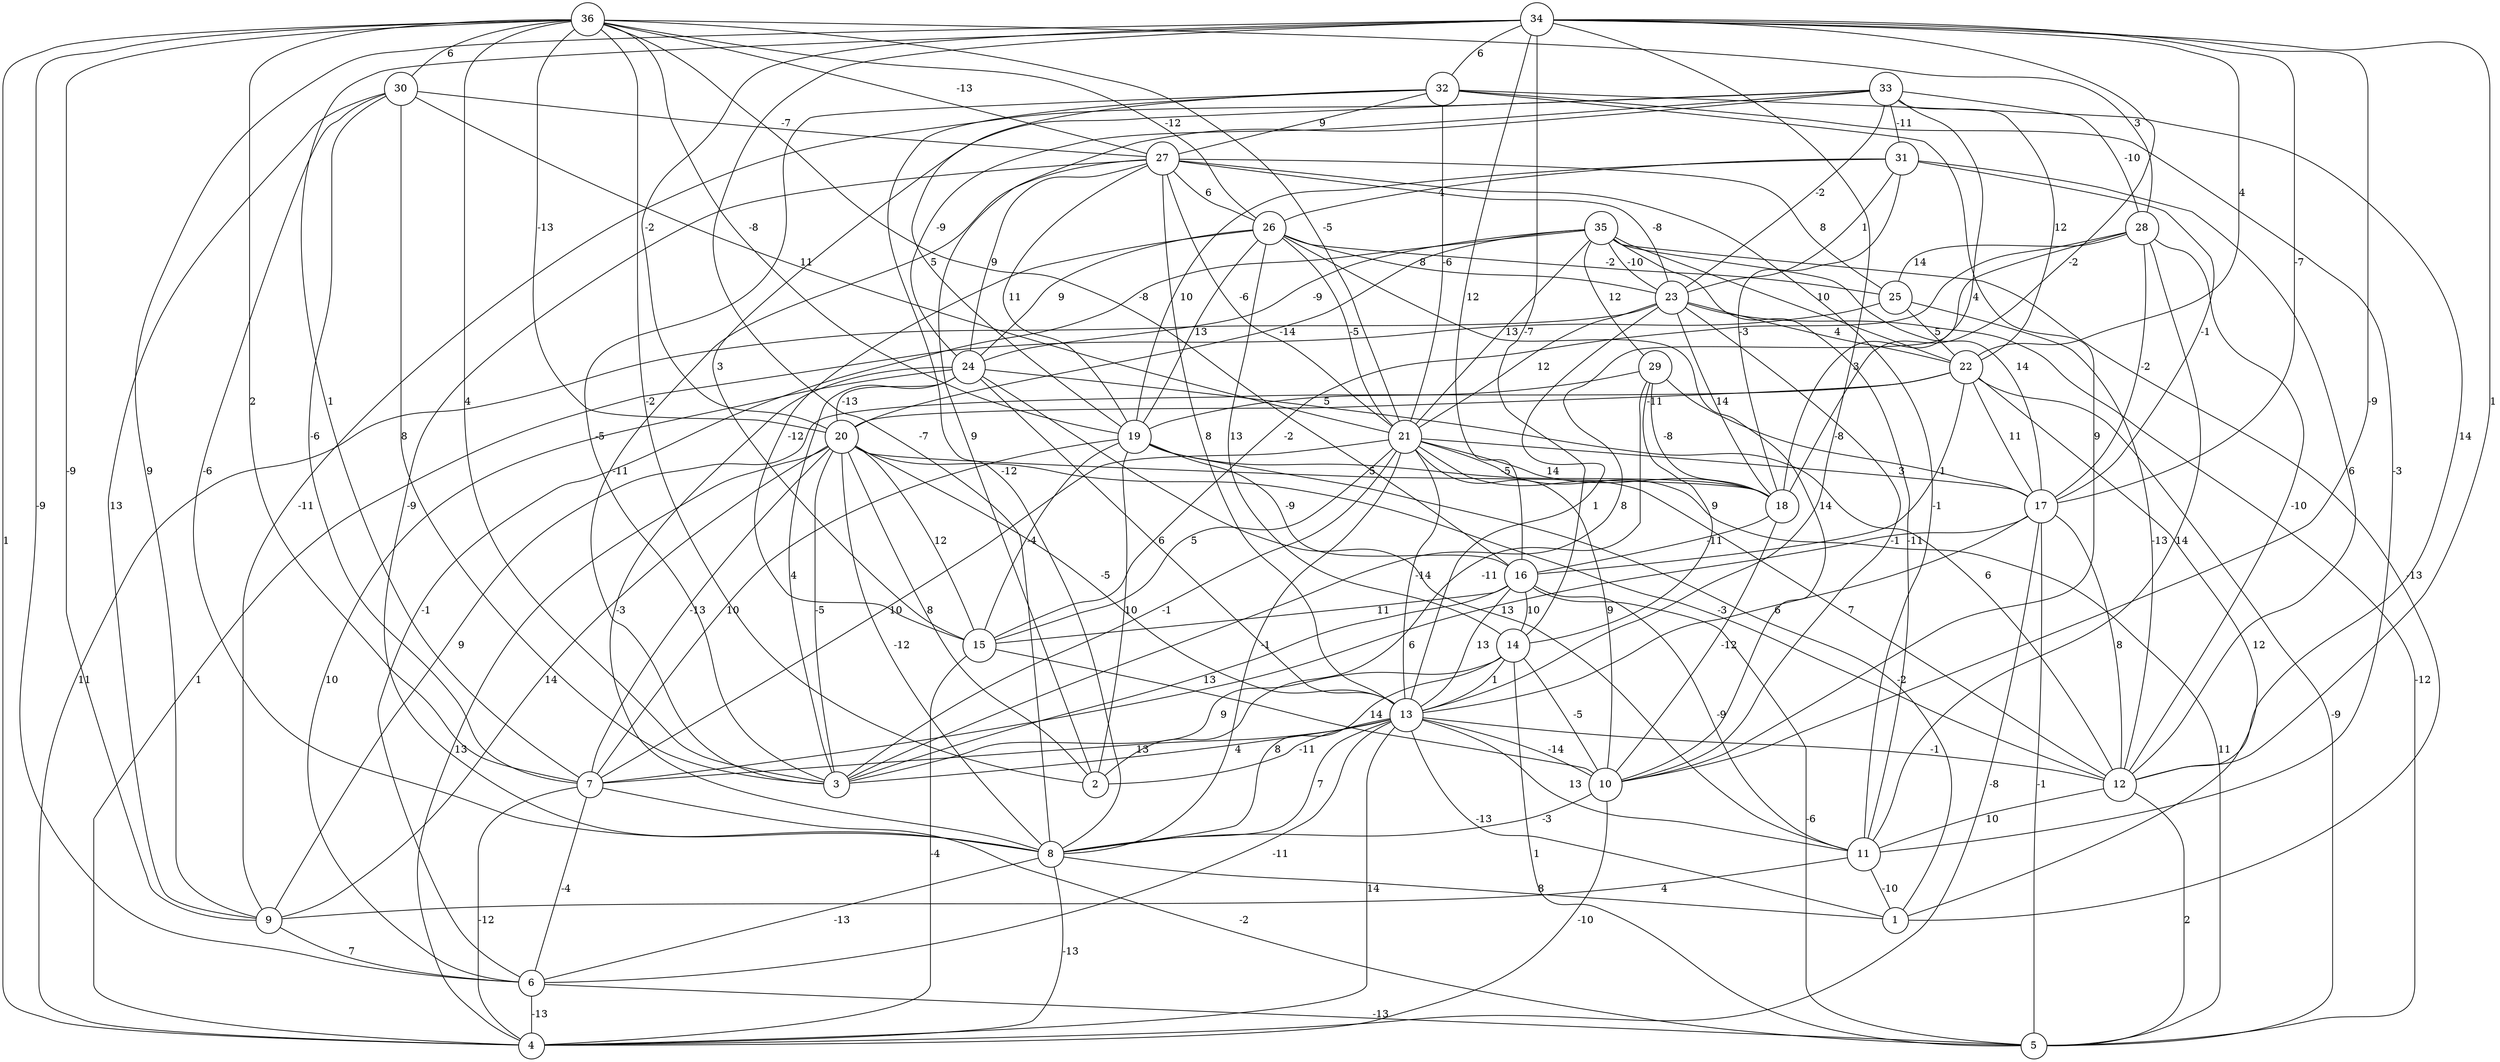 graph { 
	 fontname="Helvetica,Arial,sans-serif" 
	 node [shape = circle]; 
	 36 -- 2 [label = "-2"];
	 36 -- 3 [label = "4"];
	 36 -- 4 [label = "1"];
	 36 -- 6 [label = "-9"];
	 36 -- 7 [label = "2"];
	 36 -- 9 [label = "-9"];
	 36 -- 16 [label = "-8"];
	 36 -- 19 [label = "-8"];
	 36 -- 20 [label = "-13"];
	 36 -- 21 [label = "-5"];
	 36 -- 26 [label = "-12"];
	 36 -- 27 [label = "-13"];
	 36 -- 28 [label = "3"];
	 36 -- 30 [label = "6"];
	 35 -- 1 [label = "-13"];
	 35 -- 6 [label = "-1"];
	 35 -- 11 [label = "-11"];
	 35 -- 17 [label = "14"];
	 35 -- 20 [label = "-14"];
	 35 -- 21 [label = "13"];
	 35 -- 22 [label = "10"];
	 35 -- 23 [label = "-10"];
	 35 -- 24 [label = "-9"];
	 35 -- 29 [label = "12"];
	 34 -- 7 [label = "1"];
	 34 -- 8 [label = "-7"];
	 34 -- 9 [label = "9"];
	 34 -- 10 [label = "-9"];
	 34 -- 12 [label = "1"];
	 34 -- 13 [label = "3"];
	 34 -- 14 [label = "-7"];
	 34 -- 16 [label = "12"];
	 34 -- 17 [label = "-7"];
	 34 -- 18 [label = "-2"];
	 34 -- 20 [label = "-2"];
	 34 -- 22 [label = "4"];
	 34 -- 32 [label = "6"];
	 33 -- 2 [label = "9"];
	 33 -- 9 [label = "-11"];
	 33 -- 15 [label = "3"];
	 33 -- 18 [label = "4"];
	 33 -- 22 [label = "12"];
	 33 -- 23 [label = "-2"];
	 33 -- 24 [label = "-9"];
	 33 -- 28 [label = "-10"];
	 33 -- 31 [label = "-11"];
	 32 -- 3 [label = "-5"];
	 32 -- 8 [label = "-12"];
	 32 -- 10 [label = "9"];
	 32 -- 11 [label = "-3"];
	 32 -- 12 [label = "14"];
	 32 -- 19 [label = "5"];
	 32 -- 21 [label = "-6"];
	 32 -- 27 [label = "9"];
	 31 -- 12 [label = "6"];
	 31 -- 17 [label = "-1"];
	 31 -- 18 [label = "-3"];
	 31 -- 19 [label = "10"];
	 31 -- 23 [label = "1"];
	 31 -- 26 [label = "4"];
	 30 -- 3 [label = "8"];
	 30 -- 7 [label = "-6"];
	 30 -- 8 [label = "-6"];
	 30 -- 9 [label = "13"];
	 30 -- 21 [label = "11"];
	 30 -- 27 [label = "-7"];
	 29 -- 2 [label = "-11"];
	 29 -- 14 [label = "9"];
	 29 -- 17 [label = "-8"];
	 29 -- 18 [label = "-8"];
	 29 -- 19 [label = "5"];
	 28 -- 3 [label = "8"];
	 28 -- 11 [label = "14"];
	 28 -- 12 [label = "-10"];
	 28 -- 15 [label = "-2"];
	 28 -- 17 [label = "-2"];
	 28 -- 25 [label = "14"];
	 27 -- 3 [label = "-11"];
	 27 -- 8 [label = "-9"];
	 27 -- 11 [label = "-1"];
	 27 -- 13 [label = "8"];
	 27 -- 19 [label = "11"];
	 27 -- 21 [label = "-6"];
	 27 -- 23 [label = "-8"];
	 27 -- 24 [label = "9"];
	 27 -- 25 [label = "8"];
	 27 -- 26 [label = "6"];
	 26 -- 10 [label = "14"];
	 26 -- 14 [label = "13"];
	 26 -- 15 [label = "-12"];
	 26 -- 19 [label = "13"];
	 26 -- 21 [label = "-5"];
	 26 -- 23 [label = "8"];
	 26 -- 24 [label = "9"];
	 26 -- 25 [label = "-2"];
	 25 -- 4 [label = "1"];
	 25 -- 12 [label = "-13"];
	 25 -- 22 [label = "5"];
	 24 -- 3 [label = "4"];
	 24 -- 6 [label = "10"];
	 24 -- 8 [label = "-3"];
	 24 -- 11 [label = "13"];
	 24 -- 12 [label = "6"];
	 24 -- 13 [label = "6"];
	 24 -- 20 [label = "-13"];
	 23 -- 4 [label = "11"];
	 23 -- 5 [label = "-12"];
	 23 -- 10 [label = "-1"];
	 23 -- 13 [label = "1"];
	 23 -- 18 [label = "14"];
	 23 -- 21 [label = "12"];
	 23 -- 22 [label = "4"];
	 22 -- 1 [label = "12"];
	 22 -- 5 [label = "-9"];
	 22 -- 9 [label = "9"];
	 22 -- 16 [label = "1"];
	 22 -- 17 [label = "11"];
	 22 -- 20 [label = "-11"];
	 21 -- 3 [label = "-1"];
	 21 -- 5 [label = "11"];
	 21 -- 7 [label = "10"];
	 21 -- 8 [label = "-1"];
	 21 -- 10 [label = "9"];
	 21 -- 12 [label = "7"];
	 21 -- 13 [label = "-14"];
	 21 -- 15 [label = "5"];
	 21 -- 17 [label = "3"];
	 21 -- 18 [label = "14"];
	 20 -- 2 [label = "8"];
	 20 -- 3 [label = "-5"];
	 20 -- 4 [label = "13"];
	 20 -- 7 [label = "-13"];
	 20 -- 8 [label = "-12"];
	 20 -- 9 [label = "14"];
	 20 -- 12 [label = "-3"];
	 20 -- 13 [label = "-5"];
	 20 -- 15 [label = "12"];
	 20 -- 18 [label = "5"];
	 19 -- 1 [label = "-2"];
	 19 -- 2 [label = "10"];
	 19 -- 7 [label = "10"];
	 19 -- 15 [label = "-4"];
	 19 -- 16 [label = "-9"];
	 19 -- 18 [label = "-5"];
	 18 -- 10 [label = "-12"];
	 18 -- 16 [label = "-11"];
	 17 -- 4 [label = "-8"];
	 17 -- 5 [label = "-1"];
	 17 -- 7 [label = "6"];
	 17 -- 12 [label = "8"];
	 17 -- 13 [label = "6"];
	 16 -- 3 [label = "13"];
	 16 -- 5 [label = "-6"];
	 16 -- 11 [label = "-9"];
	 16 -- 13 [label = "13"];
	 16 -- 14 [label = "10"];
	 16 -- 15 [label = "11"];
	 15 -- 4 [label = "-4"];
	 15 -- 10 [label = "14"];
	 14 -- 3 [label = "9"];
	 14 -- 5 [label = "1"];
	 14 -- 8 [label = "8"];
	 14 -- 10 [label = "-5"];
	 14 -- 13 [label = "1"];
	 13 -- 1 [label = "-13"];
	 13 -- 2 [label = "-11"];
	 13 -- 3 [label = "4"];
	 13 -- 4 [label = "14"];
	 13 -- 6 [label = "-11"];
	 13 -- 7 [label = "13"];
	 13 -- 8 [label = "7"];
	 13 -- 10 [label = "-14"];
	 13 -- 11 [label = "13"];
	 13 -- 12 [label = "-1"];
	 12 -- 5 [label = "2"];
	 12 -- 11 [label = "10"];
	 11 -- 1 [label = "-10"];
	 11 -- 9 [label = "4"];
	 10 -- 4 [label = "-10"];
	 10 -- 8 [label = "-3"];
	 9 -- 6 [label = "7"];
	 8 -- 1 [label = "8"];
	 8 -- 4 [label = "-13"];
	 8 -- 6 [label = "-13"];
	 7 -- 4 [label = "-12"];
	 7 -- 5 [label = "-2"];
	 7 -- 6 [label = "-4"];
	 6 -- 4 [label = "-13"];
	 6 -- 5 [label = "-13"];
	 1;
	 2;
	 3;
	 4;
	 5;
	 6;
	 7;
	 8;
	 9;
	 10;
	 11;
	 12;
	 13;
	 14;
	 15;
	 16;
	 17;
	 18;
	 19;
	 20;
	 21;
	 22;
	 23;
	 24;
	 25;
	 26;
	 27;
	 28;
	 29;
	 30;
	 31;
	 32;
	 33;
	 34;
	 35;
	 36;
}
